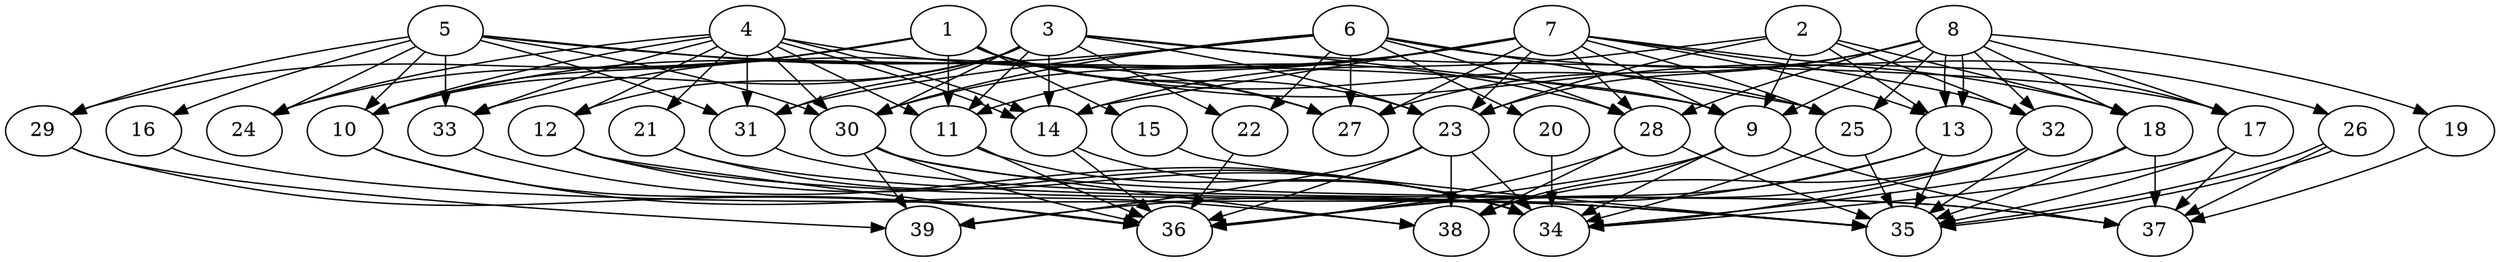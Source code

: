 // DAG (tier=3-complex, mode=data, n=39, ccr=0.531, fat=0.769, density=0.623, regular=0.284, jump=0.323, mindata=4194304, maxdata=33554432)
// DAG automatically generated by daggen at Sun Aug 24 16:33:35 2025
// /home/ermia/Project/Environments/daggen/bin/daggen --dot --ccr 0.531 --fat 0.769 --regular 0.284 --density 0.623 --jump 0.323 --mindata 4194304 --maxdata 33554432 -n 39 
digraph G {
  1 [size="5297667558269020798976", alpha="0.15", expect_size="2648833779134510399488"]
  1 -> 10 [size ="2431157647966208"]
  1 -> 11 [size ="2431157647966208"]
  1 -> 15 [size ="2431157647966208"]
  1 -> 18 [size ="2431157647966208"]
  1 -> 23 [size ="2431157647966208"]
  1 -> 24 [size ="2431157647966208"]
  1 -> 25 [size ="2431157647966208"]
  1 -> 27 [size ="2431157647966208"]
  1 -> 29 [size ="2431157647966208"]
  2 [size="4021742282523803648000", alpha="0.16", expect_size="2010871141261901824000"]
  2 -> 9 [size ="2023172027187200"]
  2 -> 13 [size ="2023172027187200"]
  2 -> 14 [size ="2023172027187200"]
  2 -> 18 [size ="2023172027187200"]
  2 -> 23 [size ="2023172027187200"]
  2 -> 32 [size ="2023172027187200"]
  3 [size="31887167850201596", alpha="0.17", expect_size="15943583925100798"]
  3 -> 9 [size ="563224864882688"]
  3 -> 10 [size ="563224864882688"]
  3 -> 11 [size ="563224864882688"]
  3 -> 12 [size ="563224864882688"]
  3 -> 14 [size ="563224864882688"]
  3 -> 17 [size ="563224864882688"]
  3 -> 22 [size ="563224864882688"]
  3 -> 23 [size ="563224864882688"]
  3 -> 30 [size ="563224864882688"]
  3 -> 31 [size ="563224864882688"]
  4 [size="8524389018087326744576", alpha="0.19", expect_size="4262194509043663372288"]
  4 -> 10 [size ="3338352258449408"]
  4 -> 11 [size ="3338352258449408"]
  4 -> 12 [size ="3338352258449408"]
  4 -> 14 [size ="3338352258449408"]
  4 -> 14 [size ="3338352258449408"]
  4 -> 21 [size ="3338352258449408"]
  4 -> 24 [size ="3338352258449408"]
  4 -> 28 [size ="3338352258449408"]
  4 -> 30 [size ="3338352258449408"]
  4 -> 31 [size ="3338352258449408"]
  4 -> 33 [size ="3338352258449408"]
  5 [size="1153259307565322338304", alpha="0.08", expect_size="576629653782661169152"]
  5 -> 9 [size ="879781109301248"]
  5 -> 10 [size ="879781109301248"]
  5 -> 16 [size ="879781109301248"]
  5 -> 24 [size ="879781109301248"]
  5 -> 27 [size ="879781109301248"]
  5 -> 29 [size ="879781109301248"]
  5 -> 30 [size ="879781109301248"]
  5 -> 31 [size ="879781109301248"]
  5 -> 33 [size ="879781109301248"]
  6 [size="7236470062106653229056", alpha="0.17", expect_size="3618235031053326614528"]
  6 -> 10 [size ="2993007695495168"]
  6 -> 20 [size ="2993007695495168"]
  6 -> 22 [size ="2993007695495168"]
  6 -> 25 [size ="2993007695495168"]
  6 -> 26 [size ="2993007695495168"]
  6 -> 27 [size ="2993007695495168"]
  6 -> 28 [size ="2993007695495168"]
  6 -> 30 [size ="2993007695495168"]
  6 -> 31 [size ="2993007695495168"]
  7 [size="1162027228704984576", alpha="0.16", expect_size="581013614352492288"]
  7 -> 9 [size ="999578610434048"]
  7 -> 11 [size ="999578610434048"]
  7 -> 13 [size ="999578610434048"]
  7 -> 14 [size ="999578610434048"]
  7 -> 17 [size ="999578610434048"]
  7 -> 23 [size ="999578610434048"]
  7 -> 25 [size ="999578610434048"]
  7 -> 27 [size ="999578610434048"]
  7 -> 28 [size ="999578610434048"]
  7 -> 30 [size ="999578610434048"]
  7 -> 32 [size ="999578610434048"]
  7 -> 33 [size ="999578610434048"]
  8 [size="1181299246831207680", alpha="0.19", expect_size="590649623415603840"]
  8 -> 9 [size ="2709158340067328"]
  8 -> 13 [size ="2709158340067328"]
  8 -> 13 [size ="2709158340067328"]
  8 -> 17 [size ="2709158340067328"]
  8 -> 18 [size ="2709158340067328"]
  8 -> 19 [size ="2709158340067328"]
  8 -> 23 [size ="2709158340067328"]
  8 -> 25 [size ="2709158340067328"]
  8 -> 27 [size ="2709158340067328"]
  8 -> 28 [size ="2709158340067328"]
  8 -> 32 [size ="2709158340067328"]
  9 [size="32441931854396012888064", alpha="0.07", expect_size="16220965927198006444032"]
  9 -> 34 [size ="8137564779184128"]
  9 -> 36 [size ="8137564779184128"]
  9 -> 37 [size ="8137564779184128"]
  9 -> 38 [size ="8137564779184128"]
  10 [size="4772696318161518067712", alpha="0.11", expect_size="2386348159080759033856"]
  10 -> 36 [size ="2267770951565312"]
  10 -> 38 [size ="2267770951565312"]
  11 [size="2184051913425485056", alpha="0.18", expect_size="1092025956712742528"]
  11 -> 34 [size ="1736805258887168"]
  11 -> 36 [size ="1736805258887168"]
  12 [size="14597788372724717568", alpha="0.18", expect_size="7298894186362358784"]
  12 -> 34 [size ="4794062930444288"]
  12 -> 35 [size ="4794062930444288"]
  12 -> 36 [size ="4794062930444288"]
  13 [size="3275468376557379125248", alpha="0.18", expect_size="1637734188278689562624"]
  13 -> 35 [size ="1764434716393472"]
  13 -> 36 [size ="1764434716393472"]
  13 -> 39 [size ="1764434716393472"]
  14 [size="1233040484909268480", alpha="0.09", expect_size="616520242454634240"]
  14 -> 34 [size ="895312449241088"]
  14 -> 36 [size ="895312449241088"]
  15 [size="256363272331866112", alpha="0.03", expect_size="128181636165933056"]
  15 -> 35 [size ="4720946925535232"]
  16 [size="84606305679825520", alpha="0.16", expect_size="42303152839912760"]
  16 -> 35 [size ="6733554297864192"]
  17 [size="316944830833361216", alpha="0.05", expect_size="158472415416680608"]
  17 -> 34 [size ="6188898925412352"]
  17 -> 35 [size ="6188898925412352"]
  17 -> 37 [size ="6188898925412352"]
  18 [size="1192012286098863616", alpha="0.12", expect_size="596006143049431808"]
  18 -> 34 [size ="1133056698089472"]
  18 -> 35 [size ="1133056698089472"]
  18 -> 37 [size ="1133056698089472"]
  19 [size="3605105230513010688", alpha="0.06", expect_size="1802552615256505344"]
  19 -> 37 [size ="3657568656293888"]
  20 [size="878240305240858427392", alpha="0.11", expect_size="439120152620429213696"]
  20 -> 34 [size ="733666850373632"]
  21 [size="73909544738180400", alpha="0.13", expect_size="36954772369090200"]
  21 -> 34 [size ="2139170210316288"]
  21 -> 35 [size ="2139170210316288"]
  22 [size="5545989055983181824", alpha="0.11", expect_size="2772994527991590912"]
  22 -> 36 [size ="6911057117315072"]
  23 [size="35144804511783613104128", alpha="0.16", expect_size="17572402255891806552064"]
  23 -> 34 [size ="8583493349015552"]
  23 -> 36 [size ="8583493349015552"]
  23 -> 38 [size ="8583493349015552"]
  23 -> 39 [size ="8583493349015552"]
  24 [size="4028738417908678393856", alpha="0.04", expect_size="2014369208954339196928"]
  25 [size="180819032750622528", alpha="0.17", expect_size="90409516375311264"]
  25 -> 34 [size ="3665981289267200"]
  25 -> 35 [size ="3665981289267200"]
  26 [size="9747183741711931392", alpha="0.12", expect_size="4873591870855965696"]
  26 -> 35 [size ="8923282984140800"]
  26 -> 35 [size ="8923282984140800"]
  26 -> 37 [size ="8923282984140800"]
  27 [size="1010835990927654016", alpha="0.13", expect_size="505417995463827008"]
  28 [size="19419765938887920", alpha="0.16", expect_size="9709882969443960"]
  28 -> 35 [size ="1916742032949248"]
  28 -> 36 [size ="1916742032949248"]
  28 -> 38 [size ="1916742032949248"]
  29 [size="7113052398924316278784", alpha="0.07", expect_size="3556526199462158139392"]
  29 -> 36 [size ="2958879818252288"]
  29 -> 39 [size ="2958879818252288"]
  30 [size="10406786873958586368", alpha="0.15", expect_size="5203393436979293184"]
  30 -> 36 [size ="5707399637762048"]
  30 -> 37 [size ="5707399637762048"]
  30 -> 38 [size ="5707399637762048"]
  30 -> 39 [size ="5707399637762048"]
  31 [size="283128707100898496", alpha="0.05", expect_size="141564353550449248"]
  31 -> 37 [size ="6588888155947008"]
  32 [size="1932547240968765184", alpha="0.01", expect_size="966273620484382592"]
  32 -> 34 [size ="2335298079948800"]
  32 -> 35 [size ="2335298079948800"]
  32 -> 36 [size ="2335298079948800"]
  32 -> 38 [size ="2335298079948800"]
  33 [size="21394308753063120896", alpha="0.18", expect_size="10697154376531560448"]
  33 -> 34 [size ="7537169530880000"]
  34 [size="13350647394411316", alpha="0.12", expect_size="6675323697205658"]
  35 [size="44383164999514920", alpha="0.15", expect_size="22191582499757460"]
  36 [size="3451999055006658461696", alpha="0.18", expect_size="1725999527503329230848"]
  37 [size="751901890367052800", alpha="0.16", expect_size="375950945183526400"]
  38 [size="46234360716834416", alpha="0.06", expect_size="23117180358417208"]
  39 [size="88634069290946992", alpha="0.05", expect_size="44317034645473496"]
}